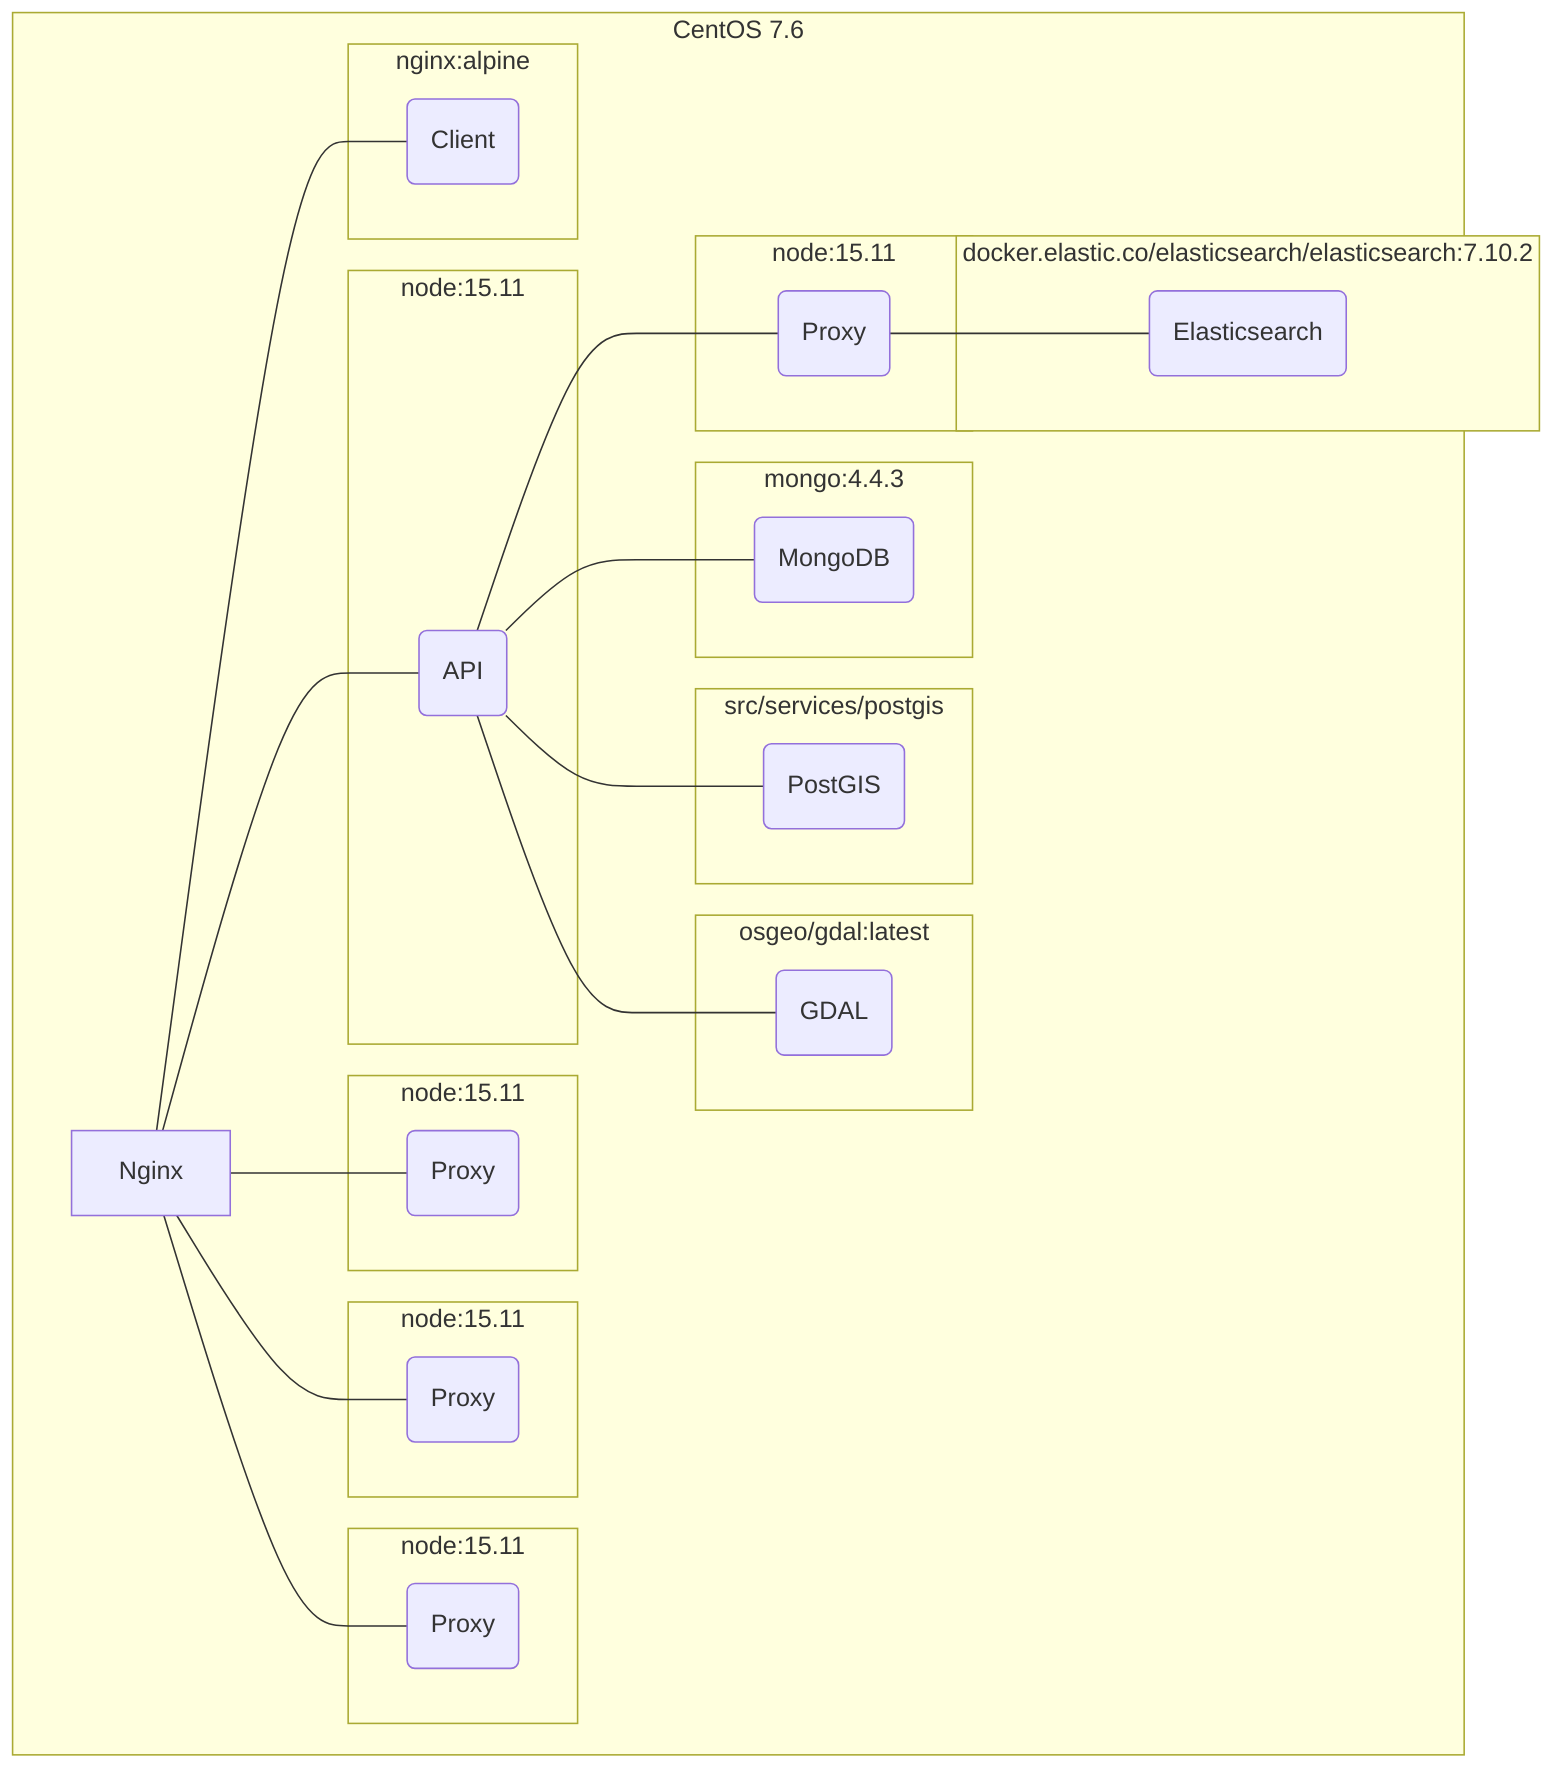 graph TD

    %% CentOS boundary
    subgraph CentOS 7.6

        Nginx --- Client
        Nginx --- ClientProxy1
        Nginx --- ClientProxy2
        Nginx --- ClientProxy3
        Nginx --- API

        %% Define Docker boundaries
        subgraph 1 ["nginx:alpine"]
            Client(Client)
        end
        subgraph 2 ["node:15.11"]
            API(API)
        end
        subgraph 3a ["node:15.11"]
            ClientProxy1(Proxy)
        end     
        subgraph 3b ["node:15.11"]
            ClientProxy2(Proxy)
        end     
        subgraph 3c ["node:15.11"]
            ClientProxy3(Proxy)
        end                     
        subgraph 4 ["node:15.11"]
            ApiProxy(Proxy)
        end
        subgraph 5 ["docker.elastic.co/elasticsearch/elasticsearch:7.10.2"]
            Elasticsearch(Elasticsearch)
        end     
        subgraph 6 ["mongo:4.4.3"]
            Mongo(MongoDB)
        end    
        subgraph 7 ["src/services/postgis"]
            PostGIS(PostGIS)
        end
        subgraph 8 ["osgeo/gdal:latest"]
            GDAL(GDAL)
        end                                          

        %% Define topology
        API --- ApiProxy
        ApiProxy --- Elasticsearch
        API --- Mongo
        API --- PostGIS
        API --- GDAL
    end